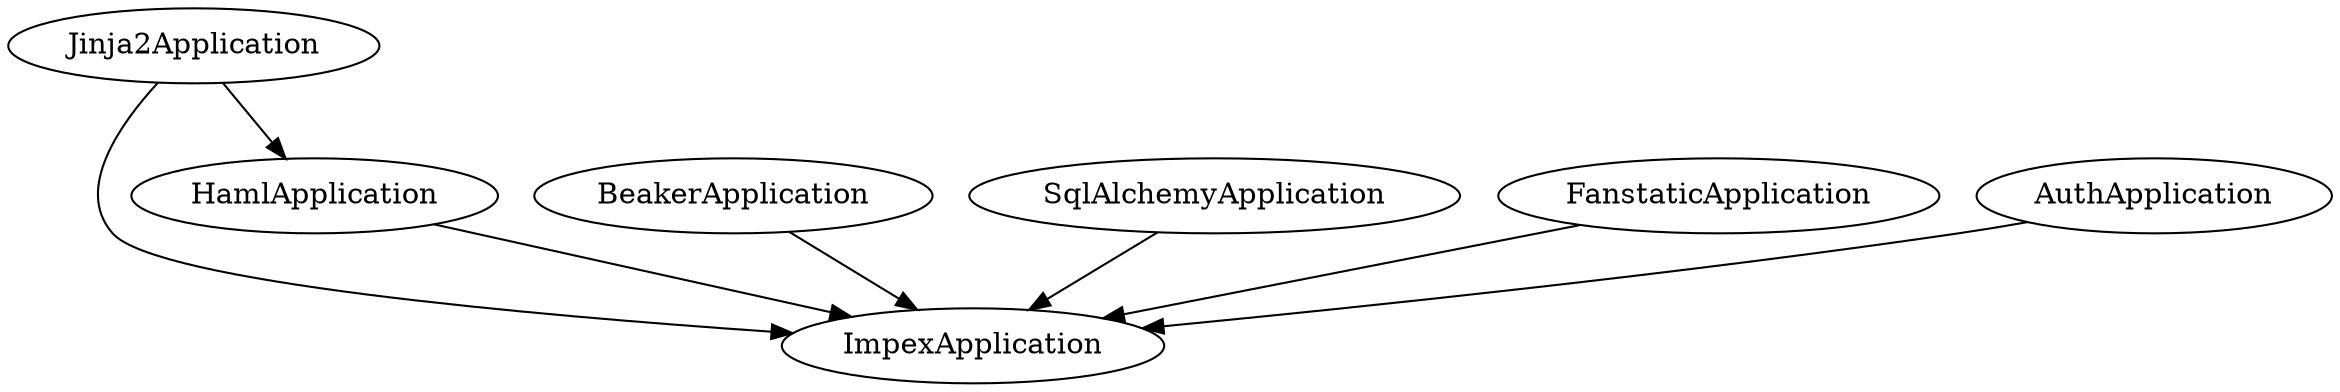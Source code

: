 digraph {
    ImpexApplication;
    HamlApplication;
    BeakerApplication;
    SqlAlchemyApplication;
    FanstaticApplication;
    AuthApplication;
    Jinja2Application;

    HamlApplication -> ImpexApplication;
    BeakerApplication -> ImpexApplication;
    SqlAlchemyApplication -> ImpexApplication;
    FanstaticApplication -> ImpexApplication;
    AuthApplication -> ImpexApplication;
    Jinja2Application -> HamlApplication;
    Jinja2Application -> ImpexApplication;
}
